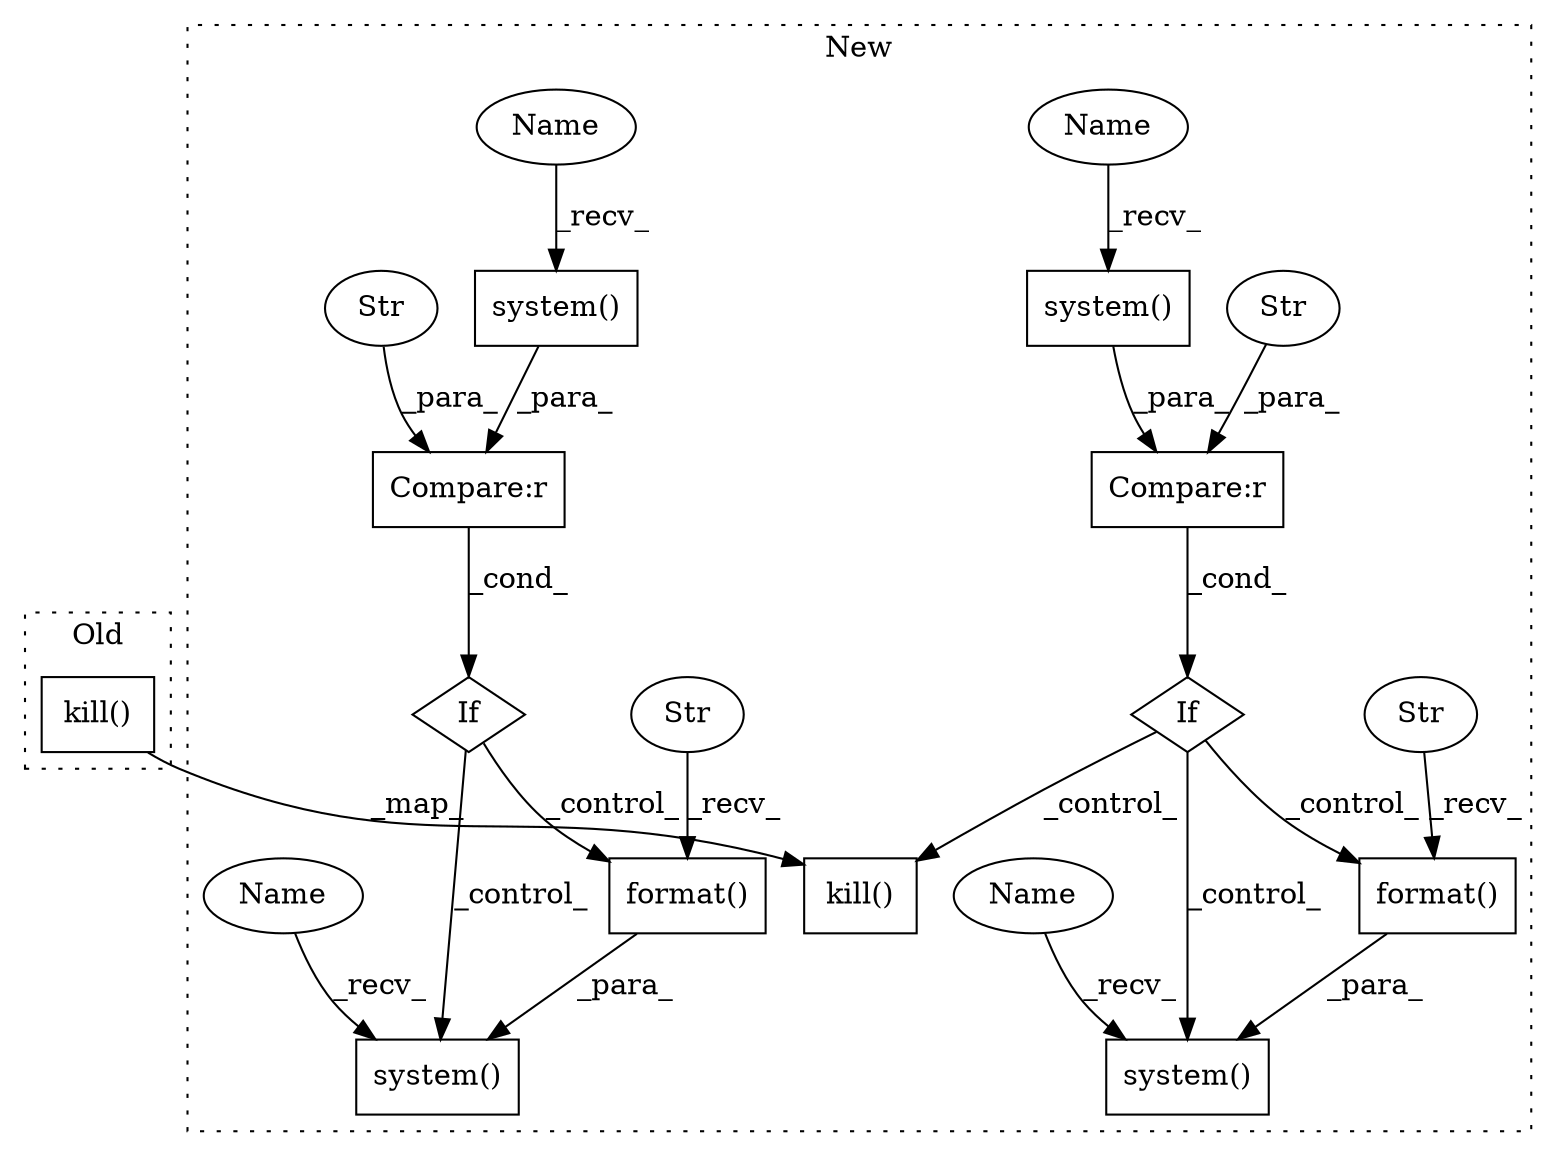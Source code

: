 digraph G {
subgraph cluster0 {
1 [label="kill()" a="75" s="4343,4382" l="8,1" shape="box"];
label = "Old";
style="dotted";
}
subgraph cluster1 {
2 [label="kill()" a="75" s="4524,4563" l="8,1" shape="box"];
3 [label="If" a="96" s="4343" l="3" shape="diamond"];
4 [label="Compare:r" a="40" s="4346" l="30" shape="box"];
5 [label="Str" a="66" s="4367" l="9" shape="ellipse"];
6 [label="system()" a="75" s="4406,4464" l="10,1" shape="box"];
7 [label="format()" a="75" s="4416,4463" l="32,1" shape="box"];
8 [label="Str" a="66" s="4416" l="24" shape="ellipse"];
9 [label="system()" a="75" s="4346" l="17" shape="box"];
10 [label="system()" a="75" s="4637" l="17" shape="box"];
11 [label="If" a="96" s="4634" l="3" shape="diamond"];
12 [label="Compare:r" a="40" s="4637" l="30" shape="box"];
13 [label="Str" a="66" s="4658" l="9" shape="ellipse"];
14 [label="system()" a="75" s="4697,4751" l="10,1" shape="box"];
15 [label="format()" a="75" s="4707,4750" l="32,1" shape="box"];
16 [label="Str" a="66" s="4707" l="24" shape="ellipse"];
17 [label="Name" a="87" s="4346" l="8" shape="ellipse"];
18 [label="Name" a="87" s="4637" l="8" shape="ellipse"];
19 [label="Name" a="87" s="4697" l="2" shape="ellipse"];
20 [label="Name" a="87" s="4406" l="2" shape="ellipse"];
label = "New";
style="dotted";
}
1 -> 2 [label="_map_"];
3 -> 2 [label="_control_"];
3 -> 7 [label="_control_"];
3 -> 6 [label="_control_"];
4 -> 3 [label="_cond_"];
5 -> 4 [label="_para_"];
7 -> 6 [label="_para_"];
8 -> 7 [label="_recv_"];
9 -> 4 [label="_para_"];
10 -> 12 [label="_para_"];
11 -> 14 [label="_control_"];
11 -> 15 [label="_control_"];
12 -> 11 [label="_cond_"];
13 -> 12 [label="_para_"];
15 -> 14 [label="_para_"];
16 -> 15 [label="_recv_"];
17 -> 9 [label="_recv_"];
18 -> 10 [label="_recv_"];
19 -> 14 [label="_recv_"];
20 -> 6 [label="_recv_"];
}